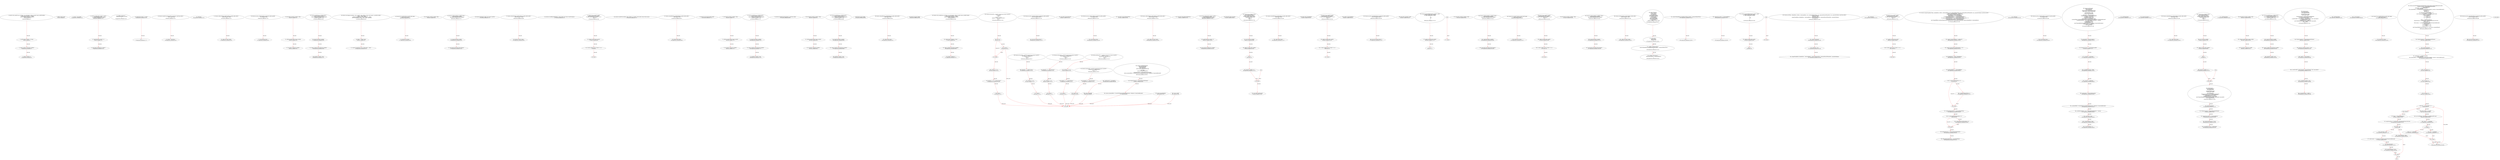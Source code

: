 digraph  {
13 [label="2_ function cash_unchk22(uint roundIndex, uint subpotIndex, address payable winner_unchk22)public{\n        uint64 subpot_unchk22 = 10 ether;\n        winner_unchk22.send(subpot_unchk22);   \n        subpot_unchk22= 0;\n}\n13-function_definition-3-7", method="cash_unchk22(uint roundIndex,uint subpotIndex,address payable winner_unchk22)", type_label=function_definition];
29 [label="3_ uint64 subpot_unchk22 = 10 ether;\n29-new_variable-4-4", method="cash_unchk22(uint roundIndex,uint subpotIndex,address payable winner_unchk22)", type_label=new_variable];
36 [label="4_ winner_unchk22.send(subpot_unchk22);\n36-expression_statement-5-5", method="cash_unchk22(uint roundIndex,uint subpotIndex,address payable winner_unchk22)", type_label=expression_statement];
43 [label="5_ subpot_unchk22= 0;\n43-expression_statement-6-6", method="cash_unchk22(uint roundIndex,uint subpotIndex,address payable winner_unchk22)", type_label=expression_statement];
47 [label="7_ address public owner;\n47-new_variable-8-8", method="", type_label=new_variable];
54 [label="9_ owner = msg.sender;\n54-expression_statement-10-10", method="", type_label=expression_statement];
60 [label="11_ function withdrawBal_unchk17 () public{\n	uint64 Balances_unchk17 = 0;\n	msg.sender.send(Balances_unchk17);}\n60-function_definition-12-14", method="withdrawBal_unchk17()", type_label=function_definition];
64 [label="12_ uint64 Balances_unchk17 = 0;\n64-new_variable-13-13", method="withdrawBal_unchk17()", type_label=new_variable];
70 [label="13_ msg.sender.send(Balances_unchk17);\n70-expression_statement-14-14", method="withdrawBal_unchk17()", type_label=expression_statement];
79 [label="14_ modifier onlyOwner {\n        require(msg.sender == owner);\n        _;\n    }\n79-expression_statement-15-18", method="", type_label=expression_statement];
82 [label="15_ require(msg.sender == owner);\n82-expression_statement-16-16", method="", type_label=expression_statement];
91 [label="16_ _;\n91-expression_statement-17-17", method="", type_label=expression_statement];
93 [label="18_ function transferOwnership(address newOwner) onlyOwner public {\n        owner = newOwner;\n    }\n93-function_definition-19-21", method="transferOwnership(address newOwner)", type_label=function_definition];
99 [label="18_ onlyOwner\n99-expression_statement-19-19", method="transferOwnership(address newOwner)", type_label=expression_statement];
103 [label="19_ owner = newOwner;\n103-expression_statement-20-20", method="transferOwnership(address newOwner)", type_label=expression_statement];
107 [label="21_ function callnotchecked_unchk37(address payable callee) public {\n    callee.call.value(1 ether);\n  }\n107-function_definition-22-24", method="callnotchecked_unchk37(address payable callee)", type_label=function_definition];
115 [label="22_ callee.call.value(1 ether);\n115-expression_statement-23-23", method="callnotchecked_unchk37(address payable callee)", type_label=expression_statement];
128 [label="26_ function my_func_unchk35(address payable dst) public payable{\n        dst.send(msg.value);\n    }\n128-function_definition-27-29", method="my_func_unchk35(address payable dst)", type_label=function_definition];
137 [label="27_ dst.send(msg.value);\n137-expression_statement-28-28", method="my_func_unchk35(address payable dst)", type_label=expression_statement];
156 [label="30_ bool public payedOut_unchk44 = false;\n156-new_variable-31-31", method="", type_label=new_variable];
163 [label="31_ address payable public winner_unchk44;\n163-new_variable-32-32", method="", type_label=new_variable];
168 [label="32_ uint public winAmount_unchk44;\n168-new_variable-33-33", method="", type_label=new_variable];
173 [label="33_ function sendToWinner_unchk44() public {\n        require(!payedOut_unchk44);\n        winner_unchk44.send(winAmount_unchk44);\n        payedOut_unchk44 = true;\n    }\n173-function_definition-34-38", method="sendToWinner_unchk44()", type_label=function_definition];
177 [label="34_ require(!payedOut_unchk44);\n177-expression_statement-35-35", method="sendToWinner_unchk44()", type_label=expression_statement];
183 [label="35_ winner_unchk44.send(winAmount_unchk44);\n183-expression_statement-36-36", method="sendToWinner_unchk44()", type_label=expression_statement];
190 [label="36_ payedOut_unchk44 = true;\n190-expression_statement-37-37", method="sendToWinner_unchk44()", type_label=expression_statement];
213 [label="39_ function receiveApproval(address _from, uint256 _value, address _token, bytes memory _extraData) public {\n        Token t = Token(_token);\n        require(t.transferFrom(_from, address(this), _value));\n        emit receivedTokens(_from, _value, _token, _extraData);\n    }\n213-function_definition-40-44", method="receiveApproval(address _from,uint256 _value,address _token,bytes memory _extraData)", type_label=function_definition];
233 [label="40_ Token t = Token(_token);\n233-new_variable-41-41", method="receiveApproval(address _from,uint256 _value,address _token,bytes memory _extraData)", type_label=new_variable];
243 [label="41_ require(t.transferFrom(_from, address(this), _value));\n243-expression_statement-42-42", method="receiveApproval(address _from,uint256 _value,address _token,bytes memory _extraData)", type_label=expression_statement];
269 [label="44_ function bug_unchk3(address payable addr) public\n      {addr.send (42 ether); }\n269-function_definition-45-46", method="bug_unchk3(address payable addr)", type_label=function_definition];
277 [label="45_ addr.send (42 ether);\n277-expression_statement-46-46", method="bug_unchk3(address payable addr)", type_label=expression_statement];
299 [label="49_ bool public payedOut_unchk9 = false;\n299-new_variable-50-50", method="", type_label=new_variable];
306 [label="50_ function withdrawLeftOver_unchk9() public {\n        require(payedOut_unchk9);\n        msg.sender.send(address(this).balance);\n    }\n306-function_definition-51-54", method="withdrawLeftOver_unchk9()", type_label=function_definition];
310 [label="51_ require(payedOut_unchk9);\n310-expression_statement-52-52", method="withdrawLeftOver_unchk9()", type_label=expression_statement];
315 [label="52_ msg.sender.send(address(this).balance);\n315-expression_statement-53-53", method="withdrawLeftOver_unchk9()", type_label=expression_statement];
331 [label="56_ function totalSupply() public view returns (uint256);\n331-function_definition-57-57", method="totalSupply()", type_label=function_definition];
339 [label="57_ function callnotchecked_unchk25(address payable callee) public {\n    callee.call.value(1 ether);\n  }\n339-function_definition-58-60", method="callnotchecked_unchk25(address payable callee)", type_label=function_definition];
347 [label="58_ callee.call.value(1 ether);\n347-expression_statement-59-59", method="callnotchecked_unchk25(address payable callee)", type_label=expression_statement];
357 [label="60_ function actualBalanceOf(address _owner) public view returns (uint256 balance);\n357-function_definition-61-61", method="actualBalanceOf(address _owner)", type_label=function_definition];
370 [label="61_ function bug_unchk19() public{\naddress payable addr_unchk19;\nif (!addr_unchk19.send (10 ether) || 1==1)\n	{revert();}\n}\n370-function_definition-62-66", method="bug_unchk19()", type_label=function_definition];
374 [label="62_ address payable addr_unchk19;\n374-new_variable-63-63", method="bug_unchk19()", type_label=new_variable];
379 [label="63_ if_!addr_unchk19.send (10 ether) || 1==1\n379-if-64-65", method="bug_unchk19()", type_label=if];
2624 [label="63_ end_if", method="bug_unchk19()", type_label=end_if];
395 [label="66_ function transferFrom(address _from, address _to, uint256 _value) public returns (bool success);\n395-function_definition-67-67", method="transferFrom(address _from,address _to,uint256 _value)", type_label=function_definition];
415 [label="67_ function unhandledsend_unchk26(address payable callee) public {\n    callee.send(5 ether);\n  }\n415-function_definition-68-70", method="unhandledsend_unchk26(address payable callee)", type_label=function_definition];
423 [label="68_ callee.send(5 ether);\n423-expression_statement-69-69", method="unhandledsend_unchk26(address payable callee)", type_label=expression_statement];
431 [label="70_ function renounceOwnership() public;\n431-function_definition-71-71", method="renounceOwnership()", type_label=function_definition];
434 [label="71_ bool public payedOut_unchk20 = false;\n434-new_variable-72-72", method="", type_label=new_variable];
441 [label="72_ address payable public winner_unchk20;\n441-new_variable-73-73", method="", type_label=new_variable];
446 [label="73_ uint public winAmount_unchk20;\n446-new_variable-74-74", method="", type_label=new_variable];
451 [label="74_ function sendToWinner_unchk20() public {\n        require(!payedOut_unchk20);\n        winner_unchk20.send(winAmount_unchk20);\n        payedOut_unchk20 = true;\n    }\n451-function_definition-75-79", method="sendToWinner_unchk20()", type_label=function_definition];
455 [label="75_ require(!payedOut_unchk20);\n455-expression_statement-76-76", method="sendToWinner_unchk20()", type_label=expression_statement];
461 [label="76_ winner_unchk20.send(winAmount_unchk20);\n461-expression_statement-77-77", method="sendToWinner_unchk20()", type_label=expression_statement];
468 [label="77_ payedOut_unchk20 = true;\n468-expression_statement-78-78", method="sendToWinner_unchk20()", type_label=expression_statement];
473 [label="79_ function transferOwnership(address _newOwner) public;\n473-function_definition-80-80", method="transferOwnership(address _newOwner)", type_label=function_definition];
480 [label="80_ bool public payedOut_unchk32 = false;\n480-new_variable-81-81", method="", type_label=new_variable];
487 [label="81_ address payable public winner_unchk32;\n487-new_variable-82-82", method="", type_label=new_variable];
492 [label="82_ uint public winAmount_unchk32;\n492-new_variable-83-83", method="", type_label=new_variable];
497 [label="83_ function sendToWinner_unchk32() public {\n        require(!payedOut_unchk32);\n        winner_unchk32.send(winAmount_unchk32);\n        payedOut_unchk32 = true;\n    }\n497-function_definition-84-88", method="sendToWinner_unchk32()", type_label=function_definition];
501 [label="84_ require(!payedOut_unchk32);\n501-expression_statement-85-85", method="sendToWinner_unchk32()", type_label=expression_statement];
507 [label="85_ winner_unchk32.send(winAmount_unchk32);\n507-expression_statement-86-86", method="sendToWinner_unchk32()", type_label=expression_statement];
514 [label="86_ payedOut_unchk32 = true;\n514-expression_statement-87-87", method="sendToWinner_unchk32()", type_label=expression_statement];
519 [label="88_ function pause() public;\n519-function_definition-89-89", method="pause()", type_label=function_definition];
522 [label="89_ function unhandledsend_unchk38(address payable callee) public {\n    callee.send(5 ether);\n  }\n522-function_definition-90-92", method="unhandledsend_unchk38(address payable callee)", type_label=function_definition];
530 [label="90_ callee.send(5 ether);\n530-expression_statement-91-91", method="unhandledsend_unchk38(address payable callee)", type_label=expression_statement];
538 [label="92_ function unpause() public;\n538-function_definition-93-93", method="unpause()", type_label=function_definition];
541 [label="93_ function cash_unchk46(uint roundIndex, uint subpotIndex, address payable winner_unchk46) public{\n        uint64 subpot_unchk46 = 3 ether;\n        winner_unchk46.send(subpot_unchk46);   \n        subpot_unchk46= 0;\n}\n541-function_definition-94-98", method="cash_unchk46(uint roundIndex,uint subpotIndex,address payable winner_unchk46)", type_label=function_definition];
557 [label="94_ uint64 subpot_unchk46 = 3 ether;\n557-new_variable-95-95", method="cash_unchk46(uint roundIndex,uint subpotIndex,address payable winner_unchk46)", type_label=new_variable];
564 [label="95_ winner_unchk46.send(subpot_unchk46);\n564-expression_statement-96-96", method="cash_unchk46(uint roundIndex,uint subpotIndex,address payable winner_unchk46)", type_label=expression_statement];
571 [label="96_ subpot_unchk46= 0;\n571-expression_statement-97-97", method="cash_unchk46(uint roundIndex,uint subpotIndex,address payable winner_unchk46)", type_label=expression_statement];
578 [label="100_ function mul(uint256 a, uint256 b) internal pure returns (uint256) {\n        if (a == 0) {\n            return 0;\n        }\n        uint256 c = a * b;\n        require(c / a == b, \"Safe mul error\");\n        return c;\n    }\n578-function_definition-101-108", method="mul(uint256 a,uint256 b)", type_label=function_definition];
595 [label="101_ if_a == 0\n595-if-102-104", method="mul(uint256 a,uint256 b)", type_label=if];
2840 [label="101_ end_if", method="mul(uint256 a,uint256 b)", type_label=end_if];
600 [label="102_ return 0;\n600-return-103-103", method="mul(uint256 a,uint256 b)", type_label=return];
602 [label="104_ uint256 c = a * b;\n602-new_variable-105-105", method="mul(uint256 a,uint256 b)", type_label=new_variable];
610 [label="105_ require(c / a == b, \"Safe mul error\");\n610-expression_statement-106-106", method="mul(uint256 a,uint256 b)", type_label=expression_statement];
622 [label="106_ return c;\n622-return-107-107", method="mul(uint256 a,uint256 b)", type_label=return];
624 [label="108_ function div(uint256 a, uint256 b) internal pure returns (uint256) {\n        require(b > 0, \"Safe div error\");\n        uint256 c = a / b;\n        return c;\n    }\n624-function_definition-109-113", method="div(uint256 a,uint256 b)", type_label=function_definition];
641 [label="109_ require(b > 0, \"Safe div error\");\n641-expression_statement-110-110", method="div(uint256 a,uint256 b)", type_label=expression_statement];
651 [label="110_ uint256 c = a / b;\n651-new_variable-111-111", method="div(uint256 a,uint256 b)", type_label=new_variable];
659 [label="111_ return c;\n659-return-112-112", method="div(uint256 a,uint256 b)", type_label=return];
661 [label="113_ function sub(uint256 a, uint256 b) internal pure returns (uint256) {\n        require(b <= a, \"Safe sub error\");\n        uint256 c = a - b;\n        return c;\n    }\n661-function_definition-114-118", method="sub(uint256 a,uint256 b)", type_label=function_definition];
678 [label="114_ require(b <= a, \"Safe sub error\");\n678-expression_statement-115-115", method="sub(uint256 a,uint256 b)", type_label=expression_statement];
688 [label="115_ uint256 c = a - b;\n688-new_variable-116-116", method="sub(uint256 a,uint256 b)", type_label=new_variable];
696 [label="116_ return c;\n696-return-117-117", method="sub(uint256 a,uint256 b)", type_label=return];
698 [label="118_ function add(uint256 a, uint256 b) internal pure returns (uint256) {\n        uint256 c = a + b;\n        require(c >= a, \"Safe add error\");\n        return c;\n    }\n698-function_definition-119-123", method="add(uint256 a,uint256 b)", type_label=function_definition];
715 [label="119_ uint256 c = a + b;\n715-new_variable-120-120", method="add(uint256 a,uint256 b)", type_label=new_variable];
723 [label="120_ require(c >= a, \"Safe add error\");\n723-expression_statement-121-121", method="add(uint256 a,uint256 b)", type_label=expression_statement];
733 [label="121_ return c;\n733-return-122-122", method="add(uint256 a,uint256 b)", type_label=return];
735 [label="123_ function mod(uint256 a, uint256 b) internal pure returns (uint256) {\n        require(b != 0, \"Safe mod error\");\n        return a % b;\n    }\n735-function_definition-124-127", method="mod(uint256 a,uint256 b)", type_label=function_definition];
752 [label="124_ require(b != 0, \"Safe mod error\");\n752-expression_statement-125-125", method="mod(uint256 a,uint256 b)", type_label=expression_statement];
762 [label="125_ return a % b;\n762-return-126-126", method="mod(uint256 a,uint256 b)", type_label=return];
780 [label="130_ function my_func_uncheck12(address payable dst) public payable{\n        dst.call.value(msg.value)(\"\");\n    }\n780-function_definition-131-133", method="my_func_uncheck12(address payable dst)", type_label=function_definition];
789 [label="131_ dst.call.value(msg.value)(\"\");\n789-expression_statement-132-132", method="my_func_uncheck12(address payable dst)", type_label=expression_statement];
804 [label="133_ uint public minimumQuorum;\n804-new_variable-134-134", method="", type_label=new_variable];
809 [label="134_ function my_func_unchk11(address payable dst) public payable{\n        dst.send(msg.value);\n    }\n809-function_definition-135-137", method="my_func_unchk11(address payable dst)", type_label=function_definition];
818 [label="135_ dst.send(msg.value);\n818-expression_statement-136-136", method="my_func_unchk11(address payable dst)", type_label=expression_statement];
827 [label="137_ uint public minimumTokensToVote;\n827-new_variable-138-138", method="", type_label=new_variable];
832 [label="138_ function callnotchecked_unchk1(address payable callee) public {\n    callee.call.value(2 ether);\n  }\n832-function_definition-139-141", method="callnotchecked_unchk1(address payable callee)", type_label=function_definition];
840 [label="139_ callee.call.value(2 ether);\n840-expression_statement-140-140", method="callnotchecked_unchk1(address payable callee)", type_label=expression_statement];
850 [label="141_ uint public debatingPeriodInMinutes;\n850-new_variable-142-142", method="", type_label=new_variable];
855 [label="142_ function withdrawBal_unchk41 () public{\n	uint64 Balances_unchk41 = 0;\n	msg.sender.send(Balances_unchk41);}\n855-function_definition-143-145", method="withdrawBal_unchk41()", type_label=function_definition];
859 [label="143_ uint64 Balances_unchk41 = 0;\n859-new_variable-144-144", method="withdrawBal_unchk41()", type_label=new_variable];
865 [label="144_ msg.sender.send(Balances_unchk41);\n865-expression_statement-145-145", method="withdrawBal_unchk41()", type_label=expression_statement];
874 [label="145_ Proposal[] public proposals;\n874-new_variable-146-146", method="", type_label=new_variable];
881 [label="146_ function bug_unchk42() public{\nuint receivers_unchk42;\naddress payable addr_unchk42;\nif (!addr_unchk42.send(42 ether))\n	{receivers_unchk42 +=1;}\nelse\n	{revert();}\n}\n881-function_definition-147-154", method="bug_unchk42()", type_label=function_definition];
885 [label="147_ uint receivers_unchk42;\n885-new_variable-148-148", method="bug_unchk42()", type_label=new_variable];
890 [label="148_ address payable addr_unchk42;\n890-new_variable-149-149", method="bug_unchk42()", type_label=new_variable];
895 [label="149_ if\n895-if-150-153", method="bug_unchk42()", type_label=if];
3140 [label="149_ end_if", method="bug_unchk42()", type_label=end_if];
905 [label="150_ receivers_unchk42 +=1;\n905-expression_statement-151-151", method="bug_unchk42()", type_label=expression_statement];
912 [label="154_ uint public numProposals;\n912-new_variable-155-155", method="", type_label=new_variable];
917 [label="155_ function unhandledsend_unchk2(address payable callee) public {\n    callee.send(5 ether);\n  }\n917-function_definition-156-158", method="unhandledsend_unchk2(address payable callee)", type_label=function_definition];
925 [label="156_ callee.send(5 ether);\n925-expression_statement-157-157", method="unhandledsend_unchk2(address payable callee)", type_label=expression_statement];
933 [label="158_ Token public tokenAddress;\n933-new_variable-159-159", method="", type_label=new_variable];
939 [label="159_ function bug_unchk43() public{\naddress payable addr_unchk43;\nif (!addr_unchk43.send (10 ether) || 1==1)\n	{revert();}\n}\n939-function_definition-160-164", method="bug_unchk43()", type_label=function_definition];
943 [label="160_ address payable addr_unchk43;\n943-new_variable-161-161", method="bug_unchk43()", type_label=new_variable];
948 [label="161_ if_!addr_unchk43.send (10 ether) || 1==1\n948-if-162-163", method="bug_unchk43()", type_label=if];
3193 [label="161_ end_if", method="bug_unchk43()", type_label=end_if];
964 [label="164_ address chairmanAddress;\n964-new_variable-165-165", method="", type_label=new_variable];
968 [label="165_ function my_func_uncheck48(address payable dst) public payable{\n        dst.call.value(msg.value)(\"\");\n    }\n968-function_definition-166-168", method="my_func_uncheck48(address payable dst)", type_label=function_definition];
977 [label="166_ dst.call.value(msg.value)(\"\");\n977-expression_statement-167-167", method="my_func_uncheck48(address payable dst)", type_label=expression_statement];
992 [label="168_ bool public initialized = false;\n992-new_variable-169-169", method="", type_label=new_variable];
999 [label="169_ function UncheckedExternalCall_unchk40 () public\n{  address payable addr_unchk40;\n   if (! addr_unchk40.send (2 ether))  \n      { \n      }\n	else\n      { \n      }\n}\n999-function_definition-170-178", method="UncheckedExternalCall_unchk40()", type_label=function_definition];
1003 [label="170_ address payable addr_unchk40;\n1003-new_variable-171-171", method="UncheckedExternalCall_unchk40()", type_label=new_variable];
1008 [label="171_ if\n1008-if-172-177", method="UncheckedExternalCall_unchk40()", type_label=if];
3253 [label="171_ end_if", method="UncheckedExternalCall_unchk40()", type_label=end_if];
1021 [label="179_ bool public payedOut_unchk33 = false;\n1021-new_variable-180-180", method="", type_label=new_variable];
1028 [label="180_ function withdrawLeftOver_unchk33() public {\n        require(payedOut_unchk33);\n        msg.sender.send(address(this).balance);\n    }\n1028-function_definition-181-184", method="withdrawLeftOver_unchk33()", type_label=function_definition];
1032 [label="181_ require(payedOut_unchk33);\n1032-expression_statement-182-182", method="withdrawLeftOver_unchk33()", type_label=expression_statement];
1037 [label="182_ msg.sender.send(address(this).balance);\n1037-expression_statement-183-183", method="withdrawLeftOver_unchk33()", type_label=expression_statement];
1068 [label="185_ function bug_unchk27(address payable addr) public\n      {addr.send (42 ether); }\n1068-function_definition-186-187", method="bug_unchk27(address payable addr)", type_label=function_definition];
1076 [label="186_ addr.send (42 ether);\n1076-expression_statement-187-187", method="bug_unchk27(address payable addr)", type_label=expression_statement];
1098 [label="188_ function bug_unchk31() public{\naddress payable addr_unchk31;\nif (!addr_unchk31.send (10 ether) || 1==1)\n	{revert();}\n}\n1098-function_definition-189-193", method="bug_unchk31()", type_label=function_definition];
1102 [label="189_ address payable addr_unchk31;\n1102-new_variable-190-190", method="bug_unchk31()", type_label=new_variable];
1107 [label="190_ if_!addr_unchk31.send (10 ether) || 1==1\n1107-if-191-192", method="bug_unchk31()", type_label=if];
3352 [label="190_ end_if", method="bug_unchk31()", type_label=end_if];
1141 [label="194_ bool public payedOut_unchk45 = false;\n1141-new_variable-195-195", method="", type_label=new_variable];
1148 [label="195_ function withdrawLeftOver_unchk45() public {\n        require(payedOut_unchk45);\n        msg.sender.send(address(this).balance);\n    }\n1148-function_definition-196-199", method="withdrawLeftOver_unchk45()", type_label=function_definition];
1152 [label="196_ require(payedOut_unchk45);\n1152-expression_statement-197-197", method="withdrawLeftOver_unchk45()", type_label=expression_statement];
1157 [label="197_ msg.sender.send(address(this).balance);\n1157-expression_statement-198-198", method="withdrawLeftOver_unchk45()", type_label=expression_statement];
1192 [label="200_ function callnotchecked_unchk13(address callee) public {\n    callee.call.value(1 ether);\n  }\n1192-function_definition-201-203", method="callnotchecked_unchk13(address callee)", type_label=function_definition];
1200 [label="201_ callee.call.value(1 ether);\n1200-expression_statement-202-202", method="callnotchecked_unchk13(address callee)", type_label=expression_statement];
1224 [label="204_ struct Proposal {\n        address recipient;\n        uint amount;\n        string description;\n        bool signedByChairman;\n        uint minExecutionDate;\n        bool executed;\n        bool proposalPassed;\n        uint numberOfVotes;\n        bytes32 proposalHash;\n        Vote[] votes;\n        mapping (address => bool) voted;\n    }\n1224-expression_statement-205-217", method="Proposal()", type_label=expression_statement];
1274 [label="217_ struct Vote {\n        bool inSupport;\n        address voter;\n    }\n1274-expression_statement-218-221", method="Vote()", type_label=expression_statement];
1284 [label="221_ modifier onlyTokenholders {\n        require(tokenAddress.actualBalanceOf(msg.sender) > minimumTokensToVote);\n        _;\n    }\n1284-expression_statement-222-225", method="", type_label=expression_statement];
1287 [label="222_ require(tokenAddress.actualBalanceOf(msg.sender) > minimumTokensToVote);\n1287-expression_statement-223-223", method="", type_label=expression_statement];
1301 [label="223_ _;\n1301-expression_statement-224-224", method="", type_label=expression_statement];
1303 [label="225_ modifier onlyChairman {\n        require(msg.sender == chairmanAddress);\n        _;\n    }\n1303-expression_statement-226-229", method="", type_label=expression_statement];
1306 [label="226_ require(msg.sender == chairmanAddress);\n1306-expression_statement-227-227", method="", type_label=expression_statement];
1315 [label="227_ _;\n1315-expression_statement-228-228", method="", type_label=expression_statement];
1319 [label="231_ function UncheckedExternalCall_unchk4 () public\n{  address payable addr_unchk4;\n   if (! addr_unchk4.send (42 ether))  \n      { \n      }\n	else\n      { \n      }\n}\n1319-function_definition-232-240", method="UncheckedExternalCall_unchk4()", type_label=function_definition];
1323 [label="232_ address payable addr_unchk4;\n1323-new_variable-233-233", method="UncheckedExternalCall_unchk4()", type_label=new_variable];
1328 [label="233_ if\n1328-if-234-239", method="UncheckedExternalCall_unchk4()", type_label=if];
3573 [label="233_ end_if", method="UncheckedExternalCall_unchk4()", type_label=end_if];
1339 [label="240_ function init(Token _tokenAddress, address _chairmanAddress, uint _minimumTokensToVote, uint _minimumPercentToPassAVote, uint _minutesForDebate) onlyOwner public {\n        require(!initialized);\n        initialized = true;\n        changeVotingRules(_tokenAddress, _chairmanAddress, _minimumTokensToVote, _minimumPercentToPassAVote, _minutesForDebate);\n        emit Initialized();\n    }\n1339-function_definition-241-246", method="init(Token _tokenAddress,address _chairmanAddress,uint _minimumTokensToVote,uint _minimumPercentToPassAVote,uint _minutesForDebate)", type_label=function_definition];
1362 [label="240_ onlyOwner\n1362-expression_statement-241-241", method="init(Token _tokenAddress,address _chairmanAddress,uint _minimumTokensToVote,uint _minimumPercentToPassAVote,uint _minutesForDebate)", type_label=expression_statement];
1366 [label="241_ require(!initialized);\n1366-expression_statement-242-242", method="init(Token _tokenAddress,address _chairmanAddress,uint _minimumTokensToVote,uint _minimumPercentToPassAVote,uint _minutesForDebate)", type_label=expression_statement];
1372 [label="242_ initialized = true;\n1372-expression_statement-243-243", method="init(Token _tokenAddress,address _chairmanAddress,uint _minimumTokensToVote,uint _minimumPercentToPassAVote,uint _minutesForDebate)", type_label=expression_statement];
1377 [label="243_ changeVotingRules(_tokenAddress, _chairmanAddress, _minimumTokensToVote, _minimumPercentToPassAVote, _minutesForDebate);\n1377-expression_statement-244-244", method="init(Token _tokenAddress,address _chairmanAddress,uint _minimumTokensToVote,uint _minimumPercentToPassAVote,uint _minutesForDebate)", type_label=expression_statement];
1392 [label="246_ function bug_unchk7() public{\naddress payable addr_unchk7;\nif (!addr_unchk7.send (10 ether) || 1==1)\n	{revert();}\n}\n1392-function_definition-247-251", method="bug_unchk7()", type_label=function_definition];
1396 [label="247_ address payable addr_unchk7;\n1396-new_variable-248-248", method="bug_unchk7()", type_label=new_variable];
1401 [label="248_ if_!addr_unchk7.send (10 ether) || 1==1\n1401-if-249-250", method="bug_unchk7()", type_label=if];
3646 [label="248_ end_if", method="bug_unchk7()", type_label=end_if];
1417 [label="251_ function changeVotingRules(Token _tokenAddress, address _chairmanAddress, uint _minimumTokensToVote, uint _minimumPercentToPassAVote, uint _minutesForDebate) onlyOwner public {\n        require(_chairmanAddress != address(0));\n        require(_minimumPercentToPassAVote <= 51);\n        tokenAddress = Token(_tokenAddress);\n        chairmanAddress = _chairmanAddress;\n        if (_minimumTokensToVote == 0 ) _minimumTokensToVote = 1;\n        minimumTokensToVote = _minimumTokensToVote;\n        if (_minimumPercentToPassAVote == 0 ) _minimumPercentToPassAVote = 51;\n        minimumQuorum = _minimumPercentToPassAVote;\n        debatingPeriodInMinutes = _minutesForDebate;\n        emit ChangeOfRules(_minimumTokensToVote, minimumQuorum, debatingPeriodInMinutes, address(tokenAddress), chairmanAddress);\n    }\n1417-function_definition-252-263", method="changeVotingRules(Token _tokenAddress,address _chairmanAddress,uint _minimumTokensToVote,uint _minimumPercentToPassAVote,uint _minutesForDebate)", type_label=function_definition];
1440 [label="251_ onlyOwner\n1440-expression_statement-252-252", method="changeVotingRules(Token _tokenAddress,address _chairmanAddress,uint _minimumTokensToVote,uint _minimumPercentToPassAVote,uint _minutesForDebate)", type_label=expression_statement];
1444 [label="252_ require(_chairmanAddress != address(0));\n1444-expression_statement-253-253", method="changeVotingRules(Token _tokenAddress,address _chairmanAddress,uint _minimumTokensToVote,uint _minimumPercentToPassAVote,uint _minutesForDebate)", type_label=expression_statement];
1453 [label="253_ require(_minimumPercentToPassAVote <= 51);\n1453-expression_statement-254-254", method="changeVotingRules(Token _tokenAddress,address _chairmanAddress,uint _minimumTokensToVote,uint _minimumPercentToPassAVote,uint _minutesForDebate)", type_label=expression_statement];
1460 [label="254_ tokenAddress = Token(_tokenAddress);\n1460-expression_statement-255-255", method="changeVotingRules(Token _tokenAddress,address _chairmanAddress,uint _minimumTokensToVote,uint _minimumPercentToPassAVote,uint _minutesForDebate)", type_label=expression_statement];
1467 [label="255_ chairmanAddress = _chairmanAddress;\n1467-expression_statement-256-256", method="changeVotingRules(Token _tokenAddress,address _chairmanAddress,uint _minimumTokensToVote,uint _minimumPercentToPassAVote,uint _minutesForDebate)", type_label=expression_statement];
1471 [label="256_ if__minimumTokensToVote == 0\n1471-if-257-257", method="changeVotingRules(Token _tokenAddress,address _chairmanAddress,uint _minimumTokensToVote,uint _minimumPercentToPassAVote,uint _minutesForDebate)", type_label=if];
3716 [label="256_ end_if", method="changeVotingRules(Token _tokenAddress,address _chairmanAddress,uint _minimumTokensToVote,uint _minimumPercentToPassAVote,uint _minutesForDebate)", type_label=end_if];
1475 [label="256_ _minimumTokensToVote = 1;\n1475-expression_statement-257-257", method="changeVotingRules(Token _tokenAddress,address _chairmanAddress,uint _minimumTokensToVote,uint _minimumPercentToPassAVote,uint _minutesForDebate)", type_label=expression_statement];
1479 [label="257_ minimumTokensToVote = _minimumTokensToVote;\n1479-expression_statement-258-258", method="changeVotingRules(Token _tokenAddress,address _chairmanAddress,uint _minimumTokensToVote,uint _minimumPercentToPassAVote,uint _minutesForDebate)", type_label=expression_statement];
1483 [label="258_ if__minimumPercentToPassAVote == 0\n1483-if-259-259", method="changeVotingRules(Token _tokenAddress,address _chairmanAddress,uint _minimumTokensToVote,uint _minimumPercentToPassAVote,uint _minutesForDebate)", type_label=if];
3728 [label="258_ end_if", method="changeVotingRules(Token _tokenAddress,address _chairmanAddress,uint _minimumTokensToVote,uint _minimumPercentToPassAVote,uint _minutesForDebate)", type_label=end_if];
1487 [label="258_ _minimumPercentToPassAVote = 51;\n1487-expression_statement-259-259", method="changeVotingRules(Token _tokenAddress,address _chairmanAddress,uint _minimumTokensToVote,uint _minimumPercentToPassAVote,uint _minutesForDebate)", type_label=expression_statement];
1491 [label="259_ minimumQuorum = _minimumPercentToPassAVote;\n1491-expression_statement-260-260", method="changeVotingRules(Token _tokenAddress,address _chairmanAddress,uint _minimumTokensToVote,uint _minimumPercentToPassAVote,uint _minutesForDebate)", type_label=expression_statement];
1495 [label="260_ debatingPeriodInMinutes = _minutesForDebate;\n1495-expression_statement-261-261", method="changeVotingRules(Token _tokenAddress,address _chairmanAddress,uint _minimumTokensToVote,uint _minimumPercentToPassAVote,uint _minutesForDebate)", type_label=expression_statement];
1513 [label="263_ function my_func_unchk23(address payable dst) public payable{\n        dst.send(msg.value);\n    }\n1513-function_definition-264-266", method="my_func_unchk23(address payable dst)", type_label=function_definition];
1522 [label="264_ dst.send(msg.value);\n1522-expression_statement-265-265", method="my_func_unchk23(address payable dst)", type_label=expression_statement];
1531 [label="266_ function newProposal(\n        address destination,\n        uint weiAmount,\n        string memory transactionDescription,\n        bytes memory transactionBytecode\n    )\n        onlyTokenholders public\n        returns (uint proposalID)\n    {\n        proposalID = proposals.length++;\n        Proposal storage p = proposals[proposalID];\n        p.recipient = destination;\n        p.signedByChairman = false;\n        p.amount = weiAmount;\n        p.description = transactionDescription;\n        p.proposalHash = keccak256(abi.encodePacked(destination, weiAmount, transactionBytecode));\n        p.minExecutionDate = now + debatingPeriodInMinutes * 1 minutes;\n        p.executed = false;\n        p.proposalPassed = false;\n        p.numberOfVotes = 0;\n        emit ProposalAdded(proposalID, destination, weiAmount, transactionDescription);\n        numProposals = proposalID+1;\n        return proposalID;\n    }\n1531-function_definition-267-290", method="newProposal(address destination,uint weiAmount,string memory transactionDescription,bytes memory transactionBytecode)", type_label=function_definition];
1549 [label="272_ onlyTokenholders\n1549-expression_statement-273-273", method="newProposal(address destination,uint weiAmount,string memory transactionDescription,bytes memory transactionBytecode)", type_label=expression_statement];
1558 [label="275_ proposalID = proposals.length++;\n1558-expression_statement-276-276", method="newProposal(address destination,uint weiAmount,string memory transactionDescription,bytes memory transactionBytecode)", type_label=expression_statement];
1561 [label="275_ proposals.length++\n1561-expression_statement-276-276", method="newProposal(address destination,uint weiAmount,string memory transactionDescription,bytes memory transactionBytecode)", type_label=expression_statement];
1565 [label="276_ Proposal storage p = proposals[proposalID];\n1565-new_variable-277-277", method="newProposal(address destination,uint weiAmount,string memory transactionDescription,bytes memory transactionBytecode)", type_label=new_variable];
1574 [label="277_ p.recipient = destination;\n1574-expression_statement-278-278", method="newProposal(address destination,uint weiAmount,string memory transactionDescription,bytes memory transactionBytecode)", type_label=expression_statement];
1580 [label="278_ p.signedByChairman = false;\n1580-expression_statement-279-279", method="newProposal(address destination,uint weiAmount,string memory transactionDescription,bytes memory transactionBytecode)", type_label=expression_statement];
1587 [label="279_ p.amount = weiAmount;\n1587-expression_statement-280-280", method="newProposal(address destination,uint weiAmount,string memory transactionDescription,bytes memory transactionBytecode)", type_label=expression_statement];
1593 [label="280_ p.description = transactionDescription;\n1593-expression_statement-281-281", method="newProposal(address destination,uint weiAmount,string memory transactionDescription,bytes memory transactionBytecode)", type_label=expression_statement];
1599 [label="281_ p.proposalHash = keccak256(abi.encodePacked(destination, weiAmount, transactionBytecode));\n1599-expression_statement-282-282", method="newProposal(address destination,uint weiAmount,string memory transactionDescription,bytes memory transactionBytecode)", type_label=expression_statement];
1617 [label="282_ p.minExecutionDate = now + debatingPeriodInMinutes * 1 minutes;\n1617-expression_statement-283-283", method="newProposal(address destination,uint weiAmount,string memory transactionDescription,bytes memory transactionBytecode)", type_label=expression_statement];
1628 [label="283_ p.executed = false;\n1628-expression_statement-284-284", method="newProposal(address destination,uint weiAmount,string memory transactionDescription,bytes memory transactionBytecode)", type_label=expression_statement];
1635 [label="284_ p.proposalPassed = false;\n1635-expression_statement-285-285", method="newProposal(address destination,uint weiAmount,string memory transactionDescription,bytes memory transactionBytecode)", type_label=expression_statement];
1642 [label="285_ p.numberOfVotes = 0;\n1642-expression_statement-286-286", method="newProposal(address destination,uint weiAmount,string memory transactionDescription,bytes memory transactionBytecode)", type_label=expression_statement];
1658 [label="287_ numProposals = proposalID+1;\n1658-expression_statement-288-288", method="newProposal(address destination,uint weiAmount,string memory transactionDescription,bytes memory transactionBytecode)", type_label=expression_statement];
1664 [label="288_ return proposalID;\n1664-return-289-289", method="newProposal(address destination,uint weiAmount,string memory transactionDescription,bytes memory transactionBytecode)", type_label=return];
1666 [label="290_ function unhandledsend_unchk14(address payable callee) public {\n    callee.send(5 ether);\n  }\n1666-function_definition-291-293", method="unhandledsend_unchk14(address payable callee)", type_label=function_definition];
1674 [label="291_ callee.send(5 ether);\n1674-expression_statement-292-292", method="unhandledsend_unchk14(address payable callee)", type_label=expression_statement];
1682 [label="293_ function checkProposalCode(\n        uint proposalNumber,\n        address destination,\n        uint weiAmount,\n        bytes memory transactionBytecode\n    )\n        view public\n        returns (bool codeChecksOut)\n    {\n        Proposal storage p = proposals[proposalNumber];\n        return p.proposalHash == keccak256(abi.encodePacked(destination, weiAmount, transactionBytecode));\n    }\n1682-function_definition-294-305", method="checkProposalCode(uint proposalNumber,address destination,uint weiAmount,bytes memory transactionBytecode)", type_label=function_definition];
1708 [label="302_ Proposal storage p = proposals[proposalNumber];\n1708-new_variable-303-303", method="checkProposalCode(uint proposalNumber,address destination,uint weiAmount,bytes memory transactionBytecode)", type_label=new_variable];
1717 [label="303_ return p.proposalHash == keccak256(abi.encodePacked(destination, weiAmount, transactionBytecode));\n1717-return-304-304", method="checkProposalCode(uint proposalNumber,address destination,uint weiAmount,bytes memory transactionBytecode)", type_label=return];
1735 [label="305_ function bug_unchk30() public{\nuint receivers_unchk30;\naddress payable addr_unchk30;\nif (!addr_unchk30.send(42 ether))\n	{receivers_unchk30 +=1;}\nelse\n	{revert();}\n}\n1735-function_definition-306-313", method="bug_unchk30()", type_label=function_definition];
1739 [label="306_ uint receivers_unchk30;\n1739-new_variable-307-307", method="bug_unchk30()", type_label=new_variable];
1744 [label="307_ address payable addr_unchk30;\n1744-new_variable-308-308", method="bug_unchk30()", type_label=new_variable];
1749 [label="308_ if\n1749-if-309-312", method="bug_unchk30()", type_label=if];
3994 [label="308_ end_if", method="bug_unchk30()", type_label=end_if];
1759 [label="309_ receivers_unchk30 +=1;\n1759-expression_statement-310-310", method="bug_unchk30()", type_label=expression_statement];
1766 [label="313_ function sign(\n        uint proposalNumber,\n        bool signProposal\n    )\n        onlyTokenholders public\n        returns (uint voteID)\n    {\n        require(initialized);\n        Proposal storage p = proposals[proposalNumber];\n        require(msg.sender == chairmanAddress);\n        require(signProposal == true);\n        p.signedByChairman = signProposal;\n        emit ProposalSignedByChairman(proposalNumber,  signProposal, msg.sender);\n        return proposalNumber;\n    }\n1766-function_definition-314-328", method="sign(uint proposalNumber,bool signProposal)", type_label=function_definition];
1776 [label="317_ onlyTokenholders\n1776-expression_statement-318-318", method="sign(uint proposalNumber,bool signProposal)", type_label=expression_statement];
1785 [label="320_ require(initialized);\n1785-expression_statement-321-321", method="sign(uint proposalNumber,bool signProposal)", type_label=expression_statement];
1790 [label="321_ Proposal storage p = proposals[proposalNumber];\n1790-new_variable-322-322", method="sign(uint proposalNumber,bool signProposal)", type_label=new_variable];
1799 [label="322_ require(msg.sender == chairmanAddress);\n1799-expression_statement-323-323", method="sign(uint proposalNumber,bool signProposal)", type_label=expression_statement];
1808 [label="323_ require(signProposal == true);\n1808-expression_statement-324-324", method="sign(uint proposalNumber,bool signProposal)", type_label=expression_statement];
1816 [label="324_ p.signedByChairman = signProposal;\n1816-expression_statement-325-325", method="sign(uint proposalNumber,bool signProposal)", type_label=expression_statement];
1832 [label="326_ return proposalNumber;\n1832-return-327-327", method="sign(uint proposalNumber,bool signProposal)", type_label=return];
1834 [label="328_ bool public payedOut_unchk8 = false;\n1834-new_variable-329-329", method="", type_label=new_variable];
1841 [label="329_ address payable public winner_unchk8;\n1841-new_variable-330-330", method="", type_label=new_variable];
1846 [label="330_ uint public winAmount_unchk8;\n1846-new_variable-331-331", method="", type_label=new_variable];
1851 [label="331_ function sendToWinner_unchk8() public {\n        require(!payedOut_unchk8);\n        winner_unchk8.send(winAmount_unchk8);\n        payedOut_unchk8 = true;\n    }\n1851-function_definition-332-336", method="sendToWinner_unchk8()", type_label=function_definition];
1855 [label="332_ require(!payedOut_unchk8);\n1855-expression_statement-333-333", method="sendToWinner_unchk8()", type_label=expression_statement];
1861 [label="333_ winner_unchk8.send(winAmount_unchk8);\n1861-expression_statement-334-334", method="sendToWinner_unchk8()", type_label=expression_statement];
1868 [label="334_ payedOut_unchk8 = true;\n1868-expression_statement-335-335", method="sendToWinner_unchk8()", type_label=expression_statement];
1873 [label="336_ function vote(\n        uint proposalNumber,\n        bool supportsProposal\n    )\n        onlyTokenholders public\n        returns (uint voteID)\n    {\n        Proposal storage p = proposals[proposalNumber];\n        require(p.voted[msg.sender] != true);\n        voteID = p.votes.length++;\n        p.votes[voteID] = Vote({inSupport: supportsProposal, voter: msg.sender});\n        p.voted[msg.sender] = true;\n        p.numberOfVotes = voteID +1;\n        emit Voted(proposalNumber,  supportsProposal, msg.sender);\n        return voteID;\n    }\n1873-function_definition-337-352", method="vote(uint proposalNumber,bool supportsProposal)", type_label=function_definition];
1883 [label="340_ onlyTokenholders\n1883-expression_statement-341-341", method="vote(uint proposalNumber,bool supportsProposal)", type_label=expression_statement];
1892 [label="343_ Proposal storage p = proposals[proposalNumber];\n1892-new_variable-344-344", method="vote(uint proposalNumber,bool supportsProposal)", type_label=new_variable];
1901 [label="344_ require(p.voted[msg.sender] != true);\n1901-expression_statement-345-345", method="vote(uint proposalNumber,bool supportsProposal)", type_label=expression_statement];
1915 [label="345_ voteID = p.votes.length++;\n1915-expression_statement-346-346", method="vote(uint proposalNumber,bool supportsProposal)", type_label=expression_statement];
1918 [label="345_ p.votes.length++\n1918-expression_statement-346-346", method="vote(uint proposalNumber,bool supportsProposal)", type_label=expression_statement];
1924 [label="346_ p.votes[voteID] = Vote({inSupport: supportsProposal, voter: msg.sender});\n1924-expression_statement-347-347", method="vote(uint proposalNumber,bool supportsProposal)", type_label=expression_statement];
1942 [label="347_ p.voted[msg.sender] = true;\n1942-expression_statement-348-348", method="vote(uint proposalNumber,bool supportsProposal)", type_label=expression_statement];
1953 [label="348_ p.numberOfVotes = voteID +1;\n1953-expression_statement-349-349", method="vote(uint proposalNumber,bool supportsProposal)", type_label=expression_statement];
1971 [label="350_ return voteID;\n1971-return-351-351", method="vote(uint proposalNumber,bool supportsProposal)", type_label=return];
1973 [label="352_ function bug_unchk39(address payable addr) public\n      {addr.send (4 ether); }\n1973-function_definition-353-354", method="bug_unchk39(address payable addr)", type_label=function_definition];
1981 [label="353_ addr.send (4 ether);\n1981-expression_statement-354-354", method="bug_unchk39(address payable addr)", type_label=expression_statement];
1989 [label="354_ function executeProposal(uint proposalNumber, bytes memory transactionBytecode) public {\n        Proposal storage p = proposals[proposalNumber];\n        require(initialized);\n        require(now > p.minExecutionDate                                              \n            && !p.executed                                                           \n            && p.proposalHash == keccak256(abi.encodePacked(p.recipient, p.amount, transactionBytecode)));  \n        uint quorum = 0;\n        uint yea = 0;\n        uint nay = 0;\n        for (uint i = 0; i <  p.votes.length; ++i) {\n            Vote storage v = p.votes[i];\n            uint voteWeight = tokenAddress.actualBalanceOf(v.voter);\n            quorum += voteWeight;\n            if (v.inSupport) {\n                yea += voteWeight;\n            } else {\n                nay += voteWeight;\n            }\n        }\n        Token t = Token(tokenAddress);\n        require(quorum >= t.totalSupply().mul(minimumQuorum).div(100));  \n        if (yea > nay ) {\n            p.executed = true;\n            (bool success, ) = p.recipient.call.value(p.amount)(transactionBytecode);\n            require(success);\n            p.proposalPassed = true;\n        } else {\n            p.proposalPassed = false;\n        }\n        emit ProposalTallied(proposalNumber, yea - nay, quorum, p.proposalPassed);\n    }\n1989-function_definition-355-385", method="executeProposal(uint proposalNumber,bytes memory transactionBytecode)", type_label=function_definition];
2001 [label="355_ Proposal storage p = proposals[proposalNumber];\n2001-new_variable-356-356", method="executeProposal(uint proposalNumber,bytes memory transactionBytecode)", type_label=new_variable];
2010 [label="356_ require(initialized);\n2010-expression_statement-357-357", method="executeProposal(uint proposalNumber,bytes memory transactionBytecode)", type_label=expression_statement];
2015 [label="357_ require(now > p.minExecutionDate                                              \n            && !p.executed                                                           \n            && p.proposalHash == keccak256(abi.encodePacked(p.recipient, p.amount, transactionBytecode)));\n2015-expression_statement-358-360", method="executeProposal(uint proposalNumber,bytes memory transactionBytecode)", type_label=expression_statement];
2051 [label="360_ uint quorum = 0;\n2051-new_variable-361-361", method="executeProposal(uint proposalNumber,bytes memory transactionBytecode)", type_label=new_variable];
2057 [label="361_ uint yea = 0;\n2057-new_variable-362-362", method="executeProposal(uint proposalNumber,bytes memory transactionBytecode)", type_label=new_variable];
2063 [label="362_ uint nay = 0;\n2063-new_variable-363-363", method="executeProposal(uint proposalNumber,bytes memory transactionBytecode)", type_label=new_variable];
2069 [label="363_ for(i <  p.votes.length;;++i)\n2069-for-364-373", method="executeProposal(uint proposalNumber,bytes memory transactionBytecode)", type_label=for];
4314 [label="363_ end_loop", method="executeProposal(uint proposalNumber,bytes memory transactionBytecode)", type_label=end_loop];
2084 [label="363_ ++i\n2084-expression_statement-364-364", method="executeProposal(uint proposalNumber,bytes memory transactionBytecode)", type_label=expression_statement];
2087 [label="364_ Vote storage v = p.votes[i];\n2087-new_variable-365-365", method="executeProposal(uint proposalNumber,bytes memory transactionBytecode)", type_label=new_variable];
2098 [label="365_ uint voteWeight = tokenAddress.actualBalanceOf(v.voter);\n2098-new_variable-366-366", method="executeProposal(uint proposalNumber,bytes memory transactionBytecode)", type_label=new_variable];
2111 [label="366_ quorum += voteWeight;\n2111-expression_statement-367-367", method="executeProposal(uint proposalNumber,bytes memory transactionBytecode)", type_label=expression_statement];
2115 [label="367_ if\n2115-if-368-372", method="executeProposal(uint proposalNumber,bytes memory transactionBytecode)", type_label=if];
4360 [label="367_ end_if", method="executeProposal(uint proposalNumber,bytes memory transactionBytecode)", type_label=end_if];
2120 [label="368_ yea += voteWeight;\n2120-expression_statement-369-369", method="executeProposal(uint proposalNumber,bytes memory transactionBytecode)", type_label=expression_statement];
2125 [label="370_ nay += voteWeight;\n2125-expression_statement-371-371", method="executeProposal(uint proposalNumber,bytes memory transactionBytecode)", type_label=expression_statement];
2129 [label="373_ Token t = Token(tokenAddress);\n2129-new_variable-374-374", method="executeProposal(uint proposalNumber,bytes memory transactionBytecode)", type_label=new_variable];
2139 [label="374_ require(quorum >= t.totalSupply().mul(minimumQuorum).div(100));\n2139-expression_statement-375-375", method="executeProposal(uint proposalNumber,bytes memory transactionBytecode)", type_label=expression_statement];
2159 [label="375_ if_yea > nay\n2159-if-376-383", method="executeProposal(uint proposalNumber,bytes memory transactionBytecode)", type_label=if];
4404 [label="375_ end_if", method="executeProposal(uint proposalNumber,bytes memory transactionBytecode)", type_label=end_if];
2164 [label="376_ p.executed = true;\n2164-expression_statement-377-377", method="executeProposal(uint proposalNumber,bytes memory transactionBytecode)", type_label=expression_statement];
2171 [label="377_ (bool success, ) = p.recipient.call.value(p.amount)(transactionBytecode);\n2171-new_variable-378-378", method="executeProposal(uint proposalNumber,bytes memory transactionBytecode)", type_label=new_variable];
2192 [label="378_ require(success);\n2192-expression_statement-379-379", method="executeProposal(uint proposalNumber,bytes memory transactionBytecode)", type_label=expression_statement];
2197 [label="379_ p.proposalPassed = true;\n2197-expression_statement-380-380", method="executeProposal(uint proposalNumber,bytes memory transactionBytecode)", type_label=expression_statement];
2205 [label="381_ p.proposalPassed = false;\n2205-expression_statement-382-382", method="executeProposal(uint proposalNumber,bytes memory transactionBytecode)", type_label=expression_statement];
2226 [label="385_ function my_func_uncheck36(address payable dst) public payable{\n        dst.call.value(msg.value)(\"\");\n    }\n2226-function_definition-386-388", method="my_func_uncheck36(address payable dst)", type_label=function_definition];
2235 [label="386_ dst.call.value(msg.value)(\"\");\n2235-expression_statement-387-387", method="my_func_uncheck36(address payable dst)", type_label=expression_statement];
1 [label="0_ start_node", method="", type_label=start];
2 [label="0_ exit_node", method="", type_label=exit];
910;
1018;
1338;
1764;
2212;
13 -> 29  [color=red, controlflow_type=next_line, edge_type=CFG_edge, key=0, label=next_line];
29 -> 36  [color=red, controlflow_type=next_line, edge_type=CFG_edge, key=0, label=next_line];
36 -> 43  [color=red, controlflow_type=next_line, edge_type=CFG_edge, key=0, label=next_line];
60 -> 64  [color=red, controlflow_type=next_line, edge_type=CFG_edge, key=0, label=next_line];
64 -> 70  [color=red, controlflow_type=next_line, edge_type=CFG_edge, key=0, label=next_line];
82 -> 91  [color=red, controlflow_type=next_line, edge_type=CFG_edge, key=0, label=next_line];
93 -> 103  [color=red, controlflow_type=next_line, edge_type=CFG_edge, key=0, label=next_line];
107 -> 115  [color=red, controlflow_type=next_line, edge_type=CFG_edge, key=0, label=next_line];
128 -> 137  [color=red, controlflow_type=next_line, edge_type=CFG_edge, key=0, label=next_line];
156 -> 163  [color=red, controlflow_type=next_line, edge_type=CFG_edge, key=0, label=next_line];
163 -> 168  [color=red, controlflow_type=next_line, edge_type=CFG_edge, key=0, label=next_line];
173 -> 177  [color=red, controlflow_type=next_line, edge_type=CFG_edge, key=0, label=next_line];
177 -> 183  [color=red, controlflow_type=next_line, edge_type=CFG_edge, key=0, label=next_line];
183 -> 190  [color=red, controlflow_type=next_line, edge_type=CFG_edge, key=0, label=next_line];
213 -> 233  [color=red, controlflow_type=next_line, edge_type=CFG_edge, key=0, label=next_line];
233 -> 243  [color=red, controlflow_type=next_line, edge_type=CFG_edge, key=0, label=next_line];
269 -> 277  [color=red, controlflow_type=next_line, edge_type=CFG_edge, key=0, label=next_line];
306 -> 310  [color=red, controlflow_type=next_line, edge_type=CFG_edge, key=0, label=next_line];
310 -> 315  [color=red, controlflow_type=next_line, edge_type=CFG_edge, key=0, label=next_line];
339 -> 347  [color=red, controlflow_type=next_line, edge_type=CFG_edge, key=0, label=next_line];
370 -> 374  [color=red, controlflow_type=next_line, edge_type=CFG_edge, key=0, label=next_line];
374 -> 379  [color=red, controlflow_type=next_line, edge_type=CFG_edge, key=0, label=next_line];
379 -> 2624  [color=red, controlflow_type=neg_next, edge_type=CFG_edge, key=0, label=neg_next];
415 -> 423  [color=red, controlflow_type=next_line, edge_type=CFG_edge, key=0, label=next_line];
434 -> 441  [color=red, controlflow_type=next_line, edge_type=CFG_edge, key=0, label=next_line];
441 -> 446  [color=red, controlflow_type=next_line, edge_type=CFG_edge, key=0, label=next_line];
451 -> 455  [color=red, controlflow_type=next_line, edge_type=CFG_edge, key=0, label=next_line];
455 -> 461  [color=red, controlflow_type=next_line, edge_type=CFG_edge, key=0, label=next_line];
461 -> 468  [color=red, controlflow_type=next_line, edge_type=CFG_edge, key=0, label=next_line];
480 -> 487  [color=red, controlflow_type=next_line, edge_type=CFG_edge, key=0, label=next_line];
487 -> 492  [color=red, controlflow_type=next_line, edge_type=CFG_edge, key=0, label=next_line];
497 -> 501  [color=red, controlflow_type=next_line, edge_type=CFG_edge, key=0, label=next_line];
501 -> 507  [color=red, controlflow_type=next_line, edge_type=CFG_edge, key=0, label=next_line];
507 -> 514  [color=red, controlflow_type=next_line, edge_type=CFG_edge, key=0, label=next_line];
522 -> 530  [color=red, controlflow_type=next_line, edge_type=CFG_edge, key=0, label=next_line];
541 -> 557  [color=red, controlflow_type=next_line, edge_type=CFG_edge, key=0, label=next_line];
557 -> 564  [color=red, controlflow_type=next_line, edge_type=CFG_edge, key=0, label=next_line];
564 -> 571  [color=red, controlflow_type=next_line, edge_type=CFG_edge, key=0, label=next_line];
578 -> 595  [color=red, controlflow_type=next_line, edge_type=CFG_edge, key=0, label=next_line];
595 -> 600  [color=red, controlflow_type=pos_next, edge_type=CFG_edge, key=0, label=pos_next];
595 -> 2840  [color=red, controlflow_type=neg_next, edge_type=CFG_edge, key=0, label=neg_next];
2840 -> 602  [color=red, controlflow_type=next_line, edge_type=CFG_edge, key=0, label=next_line];
600 -> 2840  [color=red, controlflow_type=end_if, edge_type=CFG_edge, key=0, label=end_if];
600 -> 2  [color=red, controlflow_type=return_exit, edge_type=CFG_edge, key=0, label=return_exit];
602 -> 610  [color=red, controlflow_type=next_line, edge_type=CFG_edge, key=0, label=next_line];
610 -> 622  [color=red, controlflow_type=next_line, edge_type=CFG_edge, key=0, label=next_line];
622 -> 2  [color=red, controlflow_type=return_exit, edge_type=CFG_edge, key=0, label=return_exit];
624 -> 641  [color=red, controlflow_type=next_line, edge_type=CFG_edge, key=0, label=next_line];
641 -> 651  [color=red, controlflow_type=next_line, edge_type=CFG_edge, key=0, label=next_line];
651 -> 659  [color=red, controlflow_type=next_line, edge_type=CFG_edge, key=0, label=next_line];
659 -> 2  [color=red, controlflow_type=return_exit, edge_type=CFG_edge, key=0, label=return_exit];
661 -> 678  [color=red, controlflow_type=next_line, edge_type=CFG_edge, key=0, label=next_line];
678 -> 688  [color=red, controlflow_type=next_line, edge_type=CFG_edge, key=0, label=next_line];
688 -> 696  [color=red, controlflow_type=next_line, edge_type=CFG_edge, key=0, label=next_line];
696 -> 2  [color=red, controlflow_type=return_exit, edge_type=CFG_edge, key=0, label=return_exit];
698 -> 715  [color=red, controlflow_type=next_line, edge_type=CFG_edge, key=0, label=next_line];
715 -> 723  [color=red, controlflow_type=next_line, edge_type=CFG_edge, key=0, label=next_line];
723 -> 733  [color=red, controlflow_type=next_line, edge_type=CFG_edge, key=0, label=next_line];
733 -> 2  [color=red, controlflow_type=return_exit, edge_type=CFG_edge, key=0, label=return_exit];
735 -> 752  [color=red, controlflow_type=next_line, edge_type=CFG_edge, key=0, label=next_line];
752 -> 762  [color=red, controlflow_type=next_line, edge_type=CFG_edge, key=0, label=next_line];
762 -> 2  [color=red, controlflow_type=return_exit, edge_type=CFG_edge, key=0, label=return_exit];
780 -> 789  [color=red, controlflow_type=next_line, edge_type=CFG_edge, key=0, label=next_line];
809 -> 818  [color=red, controlflow_type=next_line, edge_type=CFG_edge, key=0, label=next_line];
832 -> 840  [color=red, controlflow_type=next_line, edge_type=CFG_edge, key=0, label=next_line];
855 -> 859  [color=red, controlflow_type=next_line, edge_type=CFG_edge, key=0, label=next_line];
859 -> 865  [color=red, controlflow_type=next_line, edge_type=CFG_edge, key=0, label=next_line];
881 -> 885  [color=red, controlflow_type=next_line, edge_type=CFG_edge, key=0, label=next_line];
885 -> 890  [color=red, controlflow_type=next_line, edge_type=CFG_edge, key=0, label=next_line];
890 -> 895  [color=red, controlflow_type=next_line, edge_type=CFG_edge, key=0, label=next_line];
895 -> 905  [color=red, controlflow_type=pos_next, edge_type=CFG_edge, key=0, label=pos_next];
3140 -> 912  [color=red, controlflow_type=next_line, edge_type=CFG_edge, key=0, label=next_line];
905 -> 3140  [color=red, controlflow_type=end_if, edge_type=CFG_edge, key=0, label=end_if];
917 -> 925  [color=red, controlflow_type=next_line, edge_type=CFG_edge, key=0, label=next_line];
939 -> 943  [color=red, controlflow_type=next_line, edge_type=CFG_edge, key=0, label=next_line];
943 -> 948  [color=red, controlflow_type=next_line, edge_type=CFG_edge, key=0, label=next_line];
948 -> 3193  [color=red, controlflow_type=neg_next, edge_type=CFG_edge, key=0, label=neg_next];
968 -> 977  [color=red, controlflow_type=next_line, edge_type=CFG_edge, key=0, label=next_line];
999 -> 1003  [color=red, controlflow_type=next_line, edge_type=CFG_edge, key=0, label=next_line];
1003 -> 1008  [color=red, controlflow_type=next_line, edge_type=CFG_edge, key=0, label=next_line];
1028 -> 1032  [color=red, controlflow_type=next_line, edge_type=CFG_edge, key=0, label=next_line];
1032 -> 1037  [color=red, controlflow_type=next_line, edge_type=CFG_edge, key=0, label=next_line];
1068 -> 1076  [color=red, controlflow_type=next_line, edge_type=CFG_edge, key=0, label=next_line];
1098 -> 1102  [color=red, controlflow_type=next_line, edge_type=CFG_edge, key=0, label=next_line];
1102 -> 1107  [color=red, controlflow_type=next_line, edge_type=CFG_edge, key=0, label=next_line];
1107 -> 3352  [color=red, controlflow_type=neg_next, edge_type=CFG_edge, key=0, label=neg_next];
1148 -> 1152  [color=red, controlflow_type=next_line, edge_type=CFG_edge, key=0, label=next_line];
1152 -> 1157  [color=red, controlflow_type=next_line, edge_type=CFG_edge, key=0, label=next_line];
1192 -> 1200  [color=red, controlflow_type=next_line, edge_type=CFG_edge, key=0, label=next_line];
1224 -> 1274  [color=red, controlflow_type=next_line, edge_type=CFG_edge, key=0, label=next_line];
1274 -> 1284  [color=red, controlflow_type=next_line, edge_type=CFG_edge, key=0, label=next_line];
1284 -> 1303  [color=red, controlflow_type=next_line, edge_type=CFG_edge, key=0, label=next_line];
1287 -> 1301  [color=red, controlflow_type=next_line, edge_type=CFG_edge, key=0, label=next_line];
1306 -> 1315  [color=red, controlflow_type=next_line, edge_type=CFG_edge, key=0, label=next_line];
1319 -> 1323  [color=red, controlflow_type=next_line, edge_type=CFG_edge, key=0, label=next_line];
1323 -> 1328  [color=red, controlflow_type=next_line, edge_type=CFG_edge, key=0, label=next_line];
1339 -> 1366  [color=red, controlflow_type=next_line, edge_type=CFG_edge, key=0, label=next_line];
1366 -> 1372  [color=red, controlflow_type=next_line, edge_type=CFG_edge, key=0, label=next_line];
1372 -> 1377  [color=red, controlflow_type=next_line, edge_type=CFG_edge, key=0, label=next_line];
1392 -> 1396  [color=red, controlflow_type=next_line, edge_type=CFG_edge, key=0, label=next_line];
1396 -> 1401  [color=red, controlflow_type=next_line, edge_type=CFG_edge, key=0, label=next_line];
1401 -> 3646  [color=red, controlflow_type=neg_next, edge_type=CFG_edge, key=0, label=neg_next];
1417 -> 1444  [color=red, controlflow_type=next_line, edge_type=CFG_edge, key=0, label=next_line];
1444 -> 1453  [color=red, controlflow_type=next_line, edge_type=CFG_edge, key=0, label=next_line];
1453 -> 1460  [color=red, controlflow_type=next_line, edge_type=CFG_edge, key=0, label=next_line];
1460 -> 1467  [color=red, controlflow_type=next_line, edge_type=CFG_edge, key=0, label=next_line];
1467 -> 1471  [color=red, controlflow_type=next_line, edge_type=CFG_edge, key=0, label=next_line];
1471 -> 1475  [color=red, controlflow_type=pos_next, edge_type=CFG_edge, key=0, label=pos_next];
1471 -> 3716  [color=red, controlflow_type=neg_next, edge_type=CFG_edge, key=0, label=neg_next];
3716 -> 1479  [color=red, controlflow_type=next_line, edge_type=CFG_edge, key=0, label=next_line];
1475 -> 3716  [color=red, controlflow_type=end_if, edge_type=CFG_edge, key=0, label=end_if];
1479 -> 1483  [color=red, controlflow_type=next_line, edge_type=CFG_edge, key=0, label=next_line];
1483 -> 1487  [color=red, controlflow_type=pos_next, edge_type=CFG_edge, key=0, label=pos_next];
1483 -> 3728  [color=red, controlflow_type=neg_next, edge_type=CFG_edge, key=0, label=neg_next];
3728 -> 1491  [color=red, controlflow_type=next_line, edge_type=CFG_edge, key=0, label=next_line];
1487 -> 3728  [color=red, controlflow_type=end_if, edge_type=CFG_edge, key=0, label=end_if];
1491 -> 1495  [color=red, controlflow_type=next_line, edge_type=CFG_edge, key=0, label=next_line];
1513 -> 1522  [color=red, controlflow_type=next_line, edge_type=CFG_edge, key=0, label=next_line];
1531 -> 1558  [color=red, controlflow_type=next_line, edge_type=CFG_edge, key=0, label=next_line];
1558 -> 1565  [color=red, controlflow_type=next_line, edge_type=CFG_edge, key=0, label=next_line];
1565 -> 1574  [color=red, controlflow_type=next_line, edge_type=CFG_edge, key=0, label=next_line];
1574 -> 1580  [color=red, controlflow_type=next_line, edge_type=CFG_edge, key=0, label=next_line];
1580 -> 1587  [color=red, controlflow_type=next_line, edge_type=CFG_edge, key=0, label=next_line];
1587 -> 1593  [color=red, controlflow_type=next_line, edge_type=CFG_edge, key=0, label=next_line];
1593 -> 1599  [color=red, controlflow_type=next_line, edge_type=CFG_edge, key=0, label=next_line];
1599 -> 1617  [color=red, controlflow_type=next_line, edge_type=CFG_edge, key=0, label=next_line];
1617 -> 1628  [color=red, controlflow_type=next_line, edge_type=CFG_edge, key=0, label=next_line];
1628 -> 1635  [color=red, controlflow_type=next_line, edge_type=CFG_edge, key=0, label=next_line];
1635 -> 1642  [color=red, controlflow_type=next_line, edge_type=CFG_edge, key=0, label=next_line];
1658 -> 1664  [color=red, controlflow_type=next_line, edge_type=CFG_edge, key=0, label=next_line];
1664 -> 2  [color=red, controlflow_type=return_exit, edge_type=CFG_edge, key=0, label=return_exit];
1666 -> 1674  [color=red, controlflow_type=next_line, edge_type=CFG_edge, key=0, label=next_line];
1682 -> 1708  [color=red, controlflow_type=next_line, edge_type=CFG_edge, key=0, label=next_line];
1708 -> 1717  [color=red, controlflow_type=next_line, edge_type=CFG_edge, key=0, label=next_line];
1717 -> 2  [color=red, controlflow_type=return_exit, edge_type=CFG_edge, key=0, label=return_exit];
1735 -> 1739  [color=red, controlflow_type=next_line, edge_type=CFG_edge, key=0, label=next_line];
1739 -> 1744  [color=red, controlflow_type=next_line, edge_type=CFG_edge, key=0, label=next_line];
1744 -> 1749  [color=red, controlflow_type=next_line, edge_type=CFG_edge, key=0, label=next_line];
1749 -> 1759  [color=red, controlflow_type=pos_next, edge_type=CFG_edge, key=0, label=pos_next];
3994 -> 1766  [color=red, controlflow_type=next_line, edge_type=CFG_edge, key=0, label=next_line];
1759 -> 3994  [color=red, controlflow_type=end_if, edge_type=CFG_edge, key=0, label=end_if];
1766 -> 1785  [color=red, controlflow_type=next_line, edge_type=CFG_edge, key=0, label=next_line];
1785 -> 1790  [color=red, controlflow_type=next_line, edge_type=CFG_edge, key=0, label=next_line];
1790 -> 1799  [color=red, controlflow_type=next_line, edge_type=CFG_edge, key=0, label=next_line];
1799 -> 1808  [color=red, controlflow_type=next_line, edge_type=CFG_edge, key=0, label=next_line];
1808 -> 1816  [color=red, controlflow_type=next_line, edge_type=CFG_edge, key=0, label=next_line];
1832 -> 2  [color=red, controlflow_type=return_exit, edge_type=CFG_edge, key=0, label=return_exit];
1834 -> 1841  [color=red, controlflow_type=next_line, edge_type=CFG_edge, key=0, label=next_line];
1841 -> 1846  [color=red, controlflow_type=next_line, edge_type=CFG_edge, key=0, label=next_line];
1851 -> 1855  [color=red, controlflow_type=next_line, edge_type=CFG_edge, key=0, label=next_line];
1855 -> 1861  [color=red, controlflow_type=next_line, edge_type=CFG_edge, key=0, label=next_line];
1861 -> 1868  [color=red, controlflow_type=next_line, edge_type=CFG_edge, key=0, label=next_line];
1873 -> 1892  [color=red, controlflow_type=next_line, edge_type=CFG_edge, key=0, label=next_line];
1892 -> 1901  [color=red, controlflow_type=next_line, edge_type=CFG_edge, key=0, label=next_line];
1901 -> 1915  [color=red, controlflow_type=next_line, edge_type=CFG_edge, key=0, label=next_line];
1915 -> 1924  [color=red, controlflow_type=next_line, edge_type=CFG_edge, key=0, label=next_line];
1924 -> 1942  [color=red, controlflow_type=next_line, edge_type=CFG_edge, key=0, label=next_line];
1942 -> 1953  [color=red, controlflow_type=next_line, edge_type=CFG_edge, key=0, label=next_line];
1971 -> 2  [color=red, controlflow_type=return_exit, edge_type=CFG_edge, key=0, label=return_exit];
1973 -> 1981  [color=red, controlflow_type=next_line, edge_type=CFG_edge, key=0, label=next_line];
1989 -> 2001  [color=red, controlflow_type=next_line, edge_type=CFG_edge, key=0, label=next_line];
2001 -> 2010  [color=red, controlflow_type=next_line, edge_type=CFG_edge, key=0, label=next_line];
2010 -> 2015  [color=red, controlflow_type=next_line, edge_type=CFG_edge, key=0, label=next_line];
2015 -> 2051  [color=red, controlflow_type=next_line, edge_type=CFG_edge, key=0, label=next_line];
2051 -> 2057  [color=red, controlflow_type=next_line, edge_type=CFG_edge, key=0, label=next_line];
2057 -> 2063  [color=red, controlflow_type=next_line, edge_type=CFG_edge, key=0, label=next_line];
2063 -> 2069  [color=red, controlflow_type=next_line, edge_type=CFG_edge, key=0, label=next_line];
2069 -> 2087  [color=red, controlflow_type=pos_next, edge_type=CFG_edge, key=0, label=pos_next];
2069 -> 4314  [color=red, controlflow_type=neg_next, edge_type=CFG_edge, key=0, label=neg_next];
4314 -> 2129  [color=red, controlflow_type=next_line, edge_type=CFG_edge, key=0, label=next_line];
2084 -> 2069  [color=red, controlflow_type=loop_update, edge_type=CFG_edge, key=0, label=loop_update];
2087 -> 2098  [color=red, controlflow_type=next_line, edge_type=CFG_edge, key=0, label=next_line];
2098 -> 2111  [color=red, controlflow_type=next_line, edge_type=CFG_edge, key=0, label=next_line];
2111 -> 2115  [color=red, controlflow_type=next_line, edge_type=CFG_edge, key=0, label=next_line];
2115 -> 2120  [color=red, controlflow_type=pos_next, edge_type=CFG_edge, key=0, label=pos_next];
2115 -> 2125  [color=red, controlflow_type=neg_next, edge_type=CFG_edge, key=0, label=neg_next];
4360 -> 2084  [color=red, controlflow_type=loop_update, edge_type=CFG_edge, key=0, label=loop_update];
4360 -> 2084  [color=red, controlflow_type=next_line, edge_type=CFG_edge, key=1, label=next_line];
2120 -> 4360  [color=red, controlflow_type=end_if, edge_type=CFG_edge, key=0, label=end_if];
2125 -> 4360  [color=red, controlflow_type=end_if, edge_type=CFG_edge, key=0, label=end_if];
2129 -> 2139  [color=red, controlflow_type=next_line, edge_type=CFG_edge, key=0, label=next_line];
2139 -> 2159  [color=red, controlflow_type=next_line, edge_type=CFG_edge, key=0, label=next_line];
2159 -> 2164  [color=red, controlflow_type=pos_next, edge_type=CFG_edge, key=0, label=pos_next];
2159 -> 2205  [color=red, controlflow_type=neg_next, edge_type=CFG_edge, key=0, label=neg_next];
4404 -> 2212  [color=red, controlflow_type=next_line, edge_type=CFG_edge, key=0, label=next_line];
2164 -> 2171  [color=red, controlflow_type=next_line, edge_type=CFG_edge, key=0, label=next_line];
2171 -> 2192  [color=red, controlflow_type=next_line, edge_type=CFG_edge, key=0, label=next_line];
2192 -> 2197  [color=red, controlflow_type=next_line, edge_type=CFG_edge, key=0, label=next_line];
2197 -> 4404  [color=red, controlflow_type=end_if, edge_type=CFG_edge, key=0, label=end_if];
2205 -> 4404  [color=red, controlflow_type=end_if, edge_type=CFG_edge, key=0, label=end_if];
2226 -> 2235  [color=red, controlflow_type=next_line, edge_type=CFG_edge, key=0, label=next_line];
910 -> 3140  [color=red, controlflow_type=end_if, edge_type=CFG_edge, key=0, label=end_if];
1018 -> 3253  [color=red, controlflow_type=end_if, edge_type=CFG_edge, key=0, label=end_if];
1338 -> 3573  [color=red, controlflow_type=end_if, edge_type=CFG_edge, key=0, label=end_if];
1764 -> 3994  [color=red, controlflow_type=end_if, edge_type=CFG_edge, key=0, label=end_if];
}
